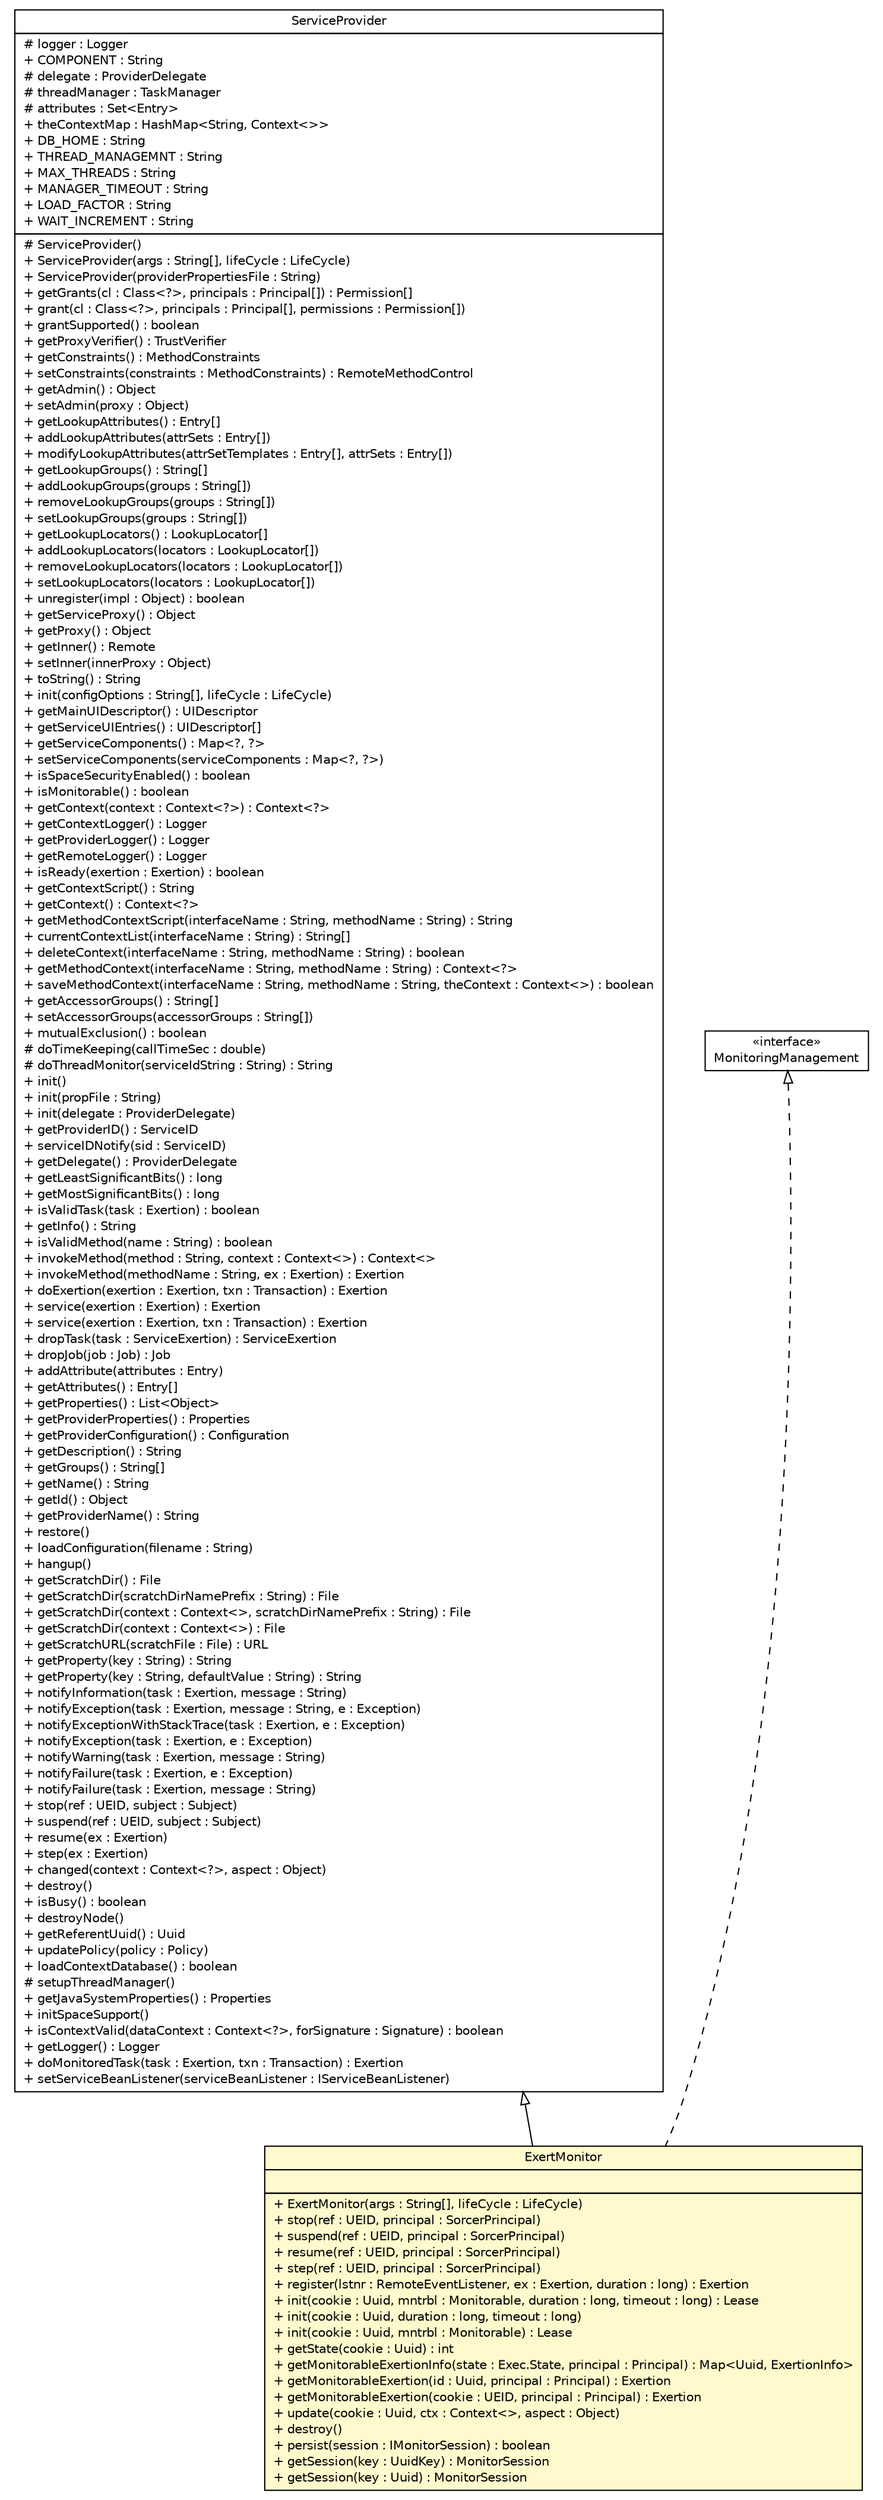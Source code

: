 #!/usr/local/bin/dot
#
# Class diagram 
# Generated by UMLGraph version R5_6 (http://www.umlgraph.org/)
#

digraph G {
	edge [fontname="Helvetica",fontsize=10,labelfontname="Helvetica",labelfontsize=10];
	node [fontname="Helvetica",fontsize=10,shape=plaintext];
	nodesep=0.25;
	ranksep=0.5;
	// sorcer.core.provider.ServiceProvider
	c226641 [label=<<table title="sorcer.core.provider.ServiceProvider" border="0" cellborder="1" cellspacing="0" cellpadding="2" port="p" href="../ServiceProvider.html">
		<tr><td><table border="0" cellspacing="0" cellpadding="1">
<tr><td align="center" balign="center"> ServiceProvider </td></tr>
		</table></td></tr>
		<tr><td><table border="0" cellspacing="0" cellpadding="1">
<tr><td align="left" balign="left"> # logger : Logger </td></tr>
<tr><td align="left" balign="left"> + COMPONENT : String </td></tr>
<tr><td align="left" balign="left"> # delegate : ProviderDelegate </td></tr>
<tr><td align="left" balign="left"> # threadManager : TaskManager </td></tr>
<tr><td align="left" balign="left"> # attributes : Set&lt;Entry&gt; </td></tr>
<tr><td align="left" balign="left"> + theContextMap : HashMap&lt;String, Context&lt;&gt;&gt; </td></tr>
<tr><td align="left" balign="left"> + DB_HOME : String </td></tr>
<tr><td align="left" balign="left"> + THREAD_MANAGEMNT : String </td></tr>
<tr><td align="left" balign="left"> + MAX_THREADS : String </td></tr>
<tr><td align="left" balign="left"> + MANAGER_TIMEOUT : String </td></tr>
<tr><td align="left" balign="left"> + LOAD_FACTOR : String </td></tr>
<tr><td align="left" balign="left"> + WAIT_INCREMENT : String </td></tr>
		</table></td></tr>
		<tr><td><table border="0" cellspacing="0" cellpadding="1">
<tr><td align="left" balign="left"> # ServiceProvider() </td></tr>
<tr><td align="left" balign="left"> + ServiceProvider(args : String[], lifeCycle : LifeCycle) </td></tr>
<tr><td align="left" balign="left"> + ServiceProvider(providerPropertiesFile : String) </td></tr>
<tr><td align="left" balign="left"> + getGrants(cl : Class&lt;?&gt;, principals : Principal[]) : Permission[] </td></tr>
<tr><td align="left" balign="left"> + grant(cl : Class&lt;?&gt;, principals : Principal[], permissions : Permission[]) </td></tr>
<tr><td align="left" balign="left"> + grantSupported() : boolean </td></tr>
<tr><td align="left" balign="left"> + getProxyVerifier() : TrustVerifier </td></tr>
<tr><td align="left" balign="left"> + getConstraints() : MethodConstraints </td></tr>
<tr><td align="left" balign="left"> + setConstraints(constraints : MethodConstraints) : RemoteMethodControl </td></tr>
<tr><td align="left" balign="left"> + getAdmin() : Object </td></tr>
<tr><td align="left" balign="left"> + setAdmin(proxy : Object) </td></tr>
<tr><td align="left" balign="left"> + getLookupAttributes() : Entry[] </td></tr>
<tr><td align="left" balign="left"> + addLookupAttributes(attrSets : Entry[]) </td></tr>
<tr><td align="left" balign="left"> + modifyLookupAttributes(attrSetTemplates : Entry[], attrSets : Entry[]) </td></tr>
<tr><td align="left" balign="left"> + getLookupGroups() : String[] </td></tr>
<tr><td align="left" balign="left"> + addLookupGroups(groups : String[]) </td></tr>
<tr><td align="left" balign="left"> + removeLookupGroups(groups : String[]) </td></tr>
<tr><td align="left" balign="left"> + setLookupGroups(groups : String[]) </td></tr>
<tr><td align="left" balign="left"> + getLookupLocators() : LookupLocator[] </td></tr>
<tr><td align="left" balign="left"> + addLookupLocators(locators : LookupLocator[]) </td></tr>
<tr><td align="left" balign="left"> + removeLookupLocators(locators : LookupLocator[]) </td></tr>
<tr><td align="left" balign="left"> + setLookupLocators(locators : LookupLocator[]) </td></tr>
<tr><td align="left" balign="left"> + unregister(impl : Object) : boolean </td></tr>
<tr><td align="left" balign="left"> + getServiceProxy() : Object </td></tr>
<tr><td align="left" balign="left"> + getProxy() : Object </td></tr>
<tr><td align="left" balign="left"> + getInner() : Remote </td></tr>
<tr><td align="left" balign="left"> + setInner(innerProxy : Object) </td></tr>
<tr><td align="left" balign="left"> + toString() : String </td></tr>
<tr><td align="left" balign="left"> + init(configOptions : String[], lifeCycle : LifeCycle) </td></tr>
<tr><td align="left" balign="left"> + getMainUIDescriptor() : UIDescriptor </td></tr>
<tr><td align="left" balign="left"> + getServiceUIEntries() : UIDescriptor[] </td></tr>
<tr><td align="left" balign="left"> + getServiceComponents() : Map&lt;?, ?&gt; </td></tr>
<tr><td align="left" balign="left"> + setServiceComponents(serviceComponents : Map&lt;?, ?&gt;) </td></tr>
<tr><td align="left" balign="left"> + isSpaceSecurityEnabled() : boolean </td></tr>
<tr><td align="left" balign="left"> + isMonitorable() : boolean </td></tr>
<tr><td align="left" balign="left"> + getContext(context : Context&lt;?&gt;) : Context&lt;?&gt; </td></tr>
<tr><td align="left" balign="left"> + getContextLogger() : Logger </td></tr>
<tr><td align="left" balign="left"> + getProviderLogger() : Logger </td></tr>
<tr><td align="left" balign="left"> + getRemoteLogger() : Logger </td></tr>
<tr><td align="left" balign="left"> + isReady(exertion : Exertion) : boolean </td></tr>
<tr><td align="left" balign="left"> + getContextScript() : String </td></tr>
<tr><td align="left" balign="left"> + getContext() : Context&lt;?&gt; </td></tr>
<tr><td align="left" balign="left"> + getMethodContextScript(interfaceName : String, methodName : String) : String </td></tr>
<tr><td align="left" balign="left"> + currentContextList(interfaceName : String) : String[] </td></tr>
<tr><td align="left" balign="left"> + deleteContext(interfaceName : String, methodName : String) : boolean </td></tr>
<tr><td align="left" balign="left"> + getMethodContext(interfaceName : String, methodName : String) : Context&lt;?&gt; </td></tr>
<tr><td align="left" balign="left"> + saveMethodContext(interfaceName : String, methodName : String, theContext : Context&lt;&gt;) : boolean </td></tr>
<tr><td align="left" balign="left"> + getAccessorGroups() : String[] </td></tr>
<tr><td align="left" balign="left"> + setAccessorGroups(accessorGroups : String[]) </td></tr>
<tr><td align="left" balign="left"> + mutualExclusion() : boolean </td></tr>
<tr><td align="left" balign="left"> # doTimeKeeping(callTimeSec : double) </td></tr>
<tr><td align="left" balign="left"> # doThreadMonitor(serviceIdString : String) : String </td></tr>
<tr><td align="left" balign="left"> + init() </td></tr>
<tr><td align="left" balign="left"> + init(propFile : String) </td></tr>
<tr><td align="left" balign="left"> + init(delegate : ProviderDelegate) </td></tr>
<tr><td align="left" balign="left"> + getProviderID() : ServiceID </td></tr>
<tr><td align="left" balign="left"> + serviceIDNotify(sid : ServiceID) </td></tr>
<tr><td align="left" balign="left"> + getDelegate() : ProviderDelegate </td></tr>
<tr><td align="left" balign="left"> + getLeastSignificantBits() : long </td></tr>
<tr><td align="left" balign="left"> + getMostSignificantBits() : long </td></tr>
<tr><td align="left" balign="left"> + isValidTask(task : Exertion) : boolean </td></tr>
<tr><td align="left" balign="left"> + getInfo() : String </td></tr>
<tr><td align="left" balign="left"> + isValidMethod(name : String) : boolean </td></tr>
<tr><td align="left" balign="left"> + invokeMethod(method : String, context : Context&lt;&gt;) : Context&lt;&gt; </td></tr>
<tr><td align="left" balign="left"> + invokeMethod(methodName : String, ex : Exertion) : Exertion </td></tr>
<tr><td align="left" balign="left"> + doExertion(exertion : Exertion, txn : Transaction) : Exertion </td></tr>
<tr><td align="left" balign="left"> + service(exertion : Exertion) : Exertion </td></tr>
<tr><td align="left" balign="left"> + service(exertion : Exertion, txn : Transaction) : Exertion </td></tr>
<tr><td align="left" balign="left"> + dropTask(task : ServiceExertion) : ServiceExertion </td></tr>
<tr><td align="left" balign="left"> + dropJob(job : Job) : Job </td></tr>
<tr><td align="left" balign="left"> + addAttribute(attributes : Entry) </td></tr>
<tr><td align="left" balign="left"> + getAttributes() : Entry[] </td></tr>
<tr><td align="left" balign="left"> + getProperties() : List&lt;Object&gt; </td></tr>
<tr><td align="left" balign="left"> + getProviderProperties() : Properties </td></tr>
<tr><td align="left" balign="left"> + getProviderConfiguration() : Configuration </td></tr>
<tr><td align="left" balign="left"> + getDescription() : String </td></tr>
<tr><td align="left" balign="left"> + getGroups() : String[] </td></tr>
<tr><td align="left" balign="left"> + getName() : String </td></tr>
<tr><td align="left" balign="left"> + getId() : Object </td></tr>
<tr><td align="left" balign="left"> + getProviderName() : String </td></tr>
<tr><td align="left" balign="left"> + restore() </td></tr>
<tr><td align="left" balign="left"> + loadConfiguration(filename : String) </td></tr>
<tr><td align="left" balign="left"> + hangup() </td></tr>
<tr><td align="left" balign="left"> + getScratchDir() : File </td></tr>
<tr><td align="left" balign="left"> + getScratchDir(scratchDirNamePrefix : String) : File </td></tr>
<tr><td align="left" balign="left"> + getScratchDir(context : Context&lt;&gt;, scratchDirNamePrefix : String) : File </td></tr>
<tr><td align="left" balign="left"> + getScratchDir(context : Context&lt;&gt;) : File </td></tr>
<tr><td align="left" balign="left"> + getScratchURL(scratchFile : File) : URL </td></tr>
<tr><td align="left" balign="left"> + getProperty(key : String) : String </td></tr>
<tr><td align="left" balign="left"> + getProperty(key : String, defaultValue : String) : String </td></tr>
<tr><td align="left" balign="left"> + notifyInformation(task : Exertion, message : String) </td></tr>
<tr><td align="left" balign="left"> + notifyException(task : Exertion, message : String, e : Exception) </td></tr>
<tr><td align="left" balign="left"> + notifyExceptionWithStackTrace(task : Exertion, e : Exception) </td></tr>
<tr><td align="left" balign="left"> + notifyException(task : Exertion, e : Exception) </td></tr>
<tr><td align="left" balign="left"> + notifyWarning(task : Exertion, message : String) </td></tr>
<tr><td align="left" balign="left"> + notifyFailure(task : Exertion, e : Exception) </td></tr>
<tr><td align="left" balign="left"> + notifyFailure(task : Exertion, message : String) </td></tr>
<tr><td align="left" balign="left"> + stop(ref : UEID, subject : Subject) </td></tr>
<tr><td align="left" balign="left"> + suspend(ref : UEID, subject : Subject) </td></tr>
<tr><td align="left" balign="left"> + resume(ex : Exertion) </td></tr>
<tr><td align="left" balign="left"> + step(ex : Exertion) </td></tr>
<tr><td align="left" balign="left"> + changed(context : Context&lt;?&gt;, aspect : Object) </td></tr>
<tr><td align="left" balign="left"> + destroy() </td></tr>
<tr><td align="left" balign="left"> + isBusy() : boolean </td></tr>
<tr><td align="left" balign="left"> + destroyNode() </td></tr>
<tr><td align="left" balign="left"> + getReferentUuid() : Uuid </td></tr>
<tr><td align="left" balign="left"> + updatePolicy(policy : Policy) </td></tr>
<tr><td align="left" balign="left"> + loadContextDatabase() : boolean </td></tr>
<tr><td align="left" balign="left"> # setupThreadManager() </td></tr>
<tr><td align="left" balign="left"> + getJavaSystemProperties() : Properties </td></tr>
<tr><td align="left" balign="left"> + initSpaceSupport() </td></tr>
<tr><td align="left" balign="left"> + isContextValid(dataContext : Context&lt;?&gt;, forSignature : Signature) : boolean </td></tr>
<tr><td align="left" balign="left"> + getLogger() : Logger </td></tr>
<tr><td align="left" balign="left"> + doMonitoredTask(task : Exertion, txn : Transaction) : Exertion </td></tr>
<tr><td align="left" balign="left"> + setServiceBeanListener(serviceBeanListener : IServiceBeanListener) </td></tr>
		</table></td></tr>
		</table>>, URL="../ServiceProvider.html", fontname="Helvetica", fontcolor="black", fontsize=10.0];
	// sorcer.core.provider.exertmonitor.ExertMonitor
	c226650 [label=<<table title="sorcer.core.provider.exertmonitor.ExertMonitor" border="0" cellborder="1" cellspacing="0" cellpadding="2" port="p" bgcolor="lemonChiffon" href="./ExertMonitor.html">
		<tr><td><table border="0" cellspacing="0" cellpadding="1">
<tr><td align="center" balign="center"> ExertMonitor </td></tr>
		</table></td></tr>
		<tr><td><table border="0" cellspacing="0" cellpadding="1">
<tr><td align="left" balign="left">  </td></tr>
		</table></td></tr>
		<tr><td><table border="0" cellspacing="0" cellpadding="1">
<tr><td align="left" balign="left"> + ExertMonitor(args : String[], lifeCycle : LifeCycle) </td></tr>
<tr><td align="left" balign="left"> + stop(ref : UEID, principal : SorcerPrincipal) </td></tr>
<tr><td align="left" balign="left"> + suspend(ref : UEID, principal : SorcerPrincipal) </td></tr>
<tr><td align="left" balign="left"> + resume(ref : UEID, principal : SorcerPrincipal) </td></tr>
<tr><td align="left" balign="left"> + step(ref : UEID, principal : SorcerPrincipal) </td></tr>
<tr><td align="left" balign="left"> + register(lstnr : RemoteEventListener, ex : Exertion, duration : long) : Exertion </td></tr>
<tr><td align="left" balign="left"> + init(cookie : Uuid, mntrbl : Monitorable, duration : long, timeout : long) : Lease </td></tr>
<tr><td align="left" balign="left"> + init(cookie : Uuid, duration : long, timeout : long) </td></tr>
<tr><td align="left" balign="left"> + init(cookie : Uuid, mntrbl : Monitorable) : Lease </td></tr>
<tr><td align="left" balign="left"> + getState(cookie : Uuid) : int </td></tr>
<tr><td align="left" balign="left"> + getMonitorableExertionInfo(state : Exec.State, principal : Principal) : Map&lt;Uuid, ExertionInfo&gt; </td></tr>
<tr><td align="left" balign="left"> + getMonitorableExertion(id : Uuid, principal : Principal) : Exertion </td></tr>
<tr><td align="left" balign="left"> + getMonitorableExertion(cookie : UEID, principal : Principal) : Exertion </td></tr>
<tr><td align="left" balign="left"> + update(cookie : Uuid, ctx : Context&lt;&gt;, aspect : Object) </td></tr>
<tr><td align="left" balign="left"> + destroy() </td></tr>
<tr><td align="left" balign="left"> + persist(session : IMonitorSession) : boolean </td></tr>
<tr><td align="left" balign="left"> + getSession(key : UuidKey) : MonitorSession </td></tr>
<tr><td align="left" balign="left"> + getSession(key : Uuid) : MonitorSession </td></tr>
		</table></td></tr>
		</table>>, URL="./ExertMonitor.html", fontname="Helvetica", fontcolor="black", fontsize=10.0];
	// sorcer.core.monitor.MonitoringManagement
	c226658 [label=<<table title="sorcer.core.monitor.MonitoringManagement" border="0" cellborder="1" cellspacing="0" cellpadding="2" port="p" href="../../monitor/MonitoringManagement.html">
		<tr><td><table border="0" cellspacing="0" cellpadding="1">
<tr><td align="center" balign="center"> &#171;interface&#187; </td></tr>
<tr><td align="center" balign="center"> MonitoringManagement </td></tr>
		</table></td></tr>
		</table>>, URL="../../monitor/MonitoringManagement.html", fontname="Helvetica", fontcolor="black", fontsize=10.0];
	//sorcer.core.provider.exertmonitor.ExertMonitor extends sorcer.core.provider.ServiceProvider
	c226641:p -> c226650:p [dir=back,arrowtail=empty];
	//sorcer.core.provider.exertmonitor.ExertMonitor implements sorcer.core.monitor.MonitoringManagement
	c226658:p -> c226650:p [dir=back,arrowtail=empty,style=dashed];
}

